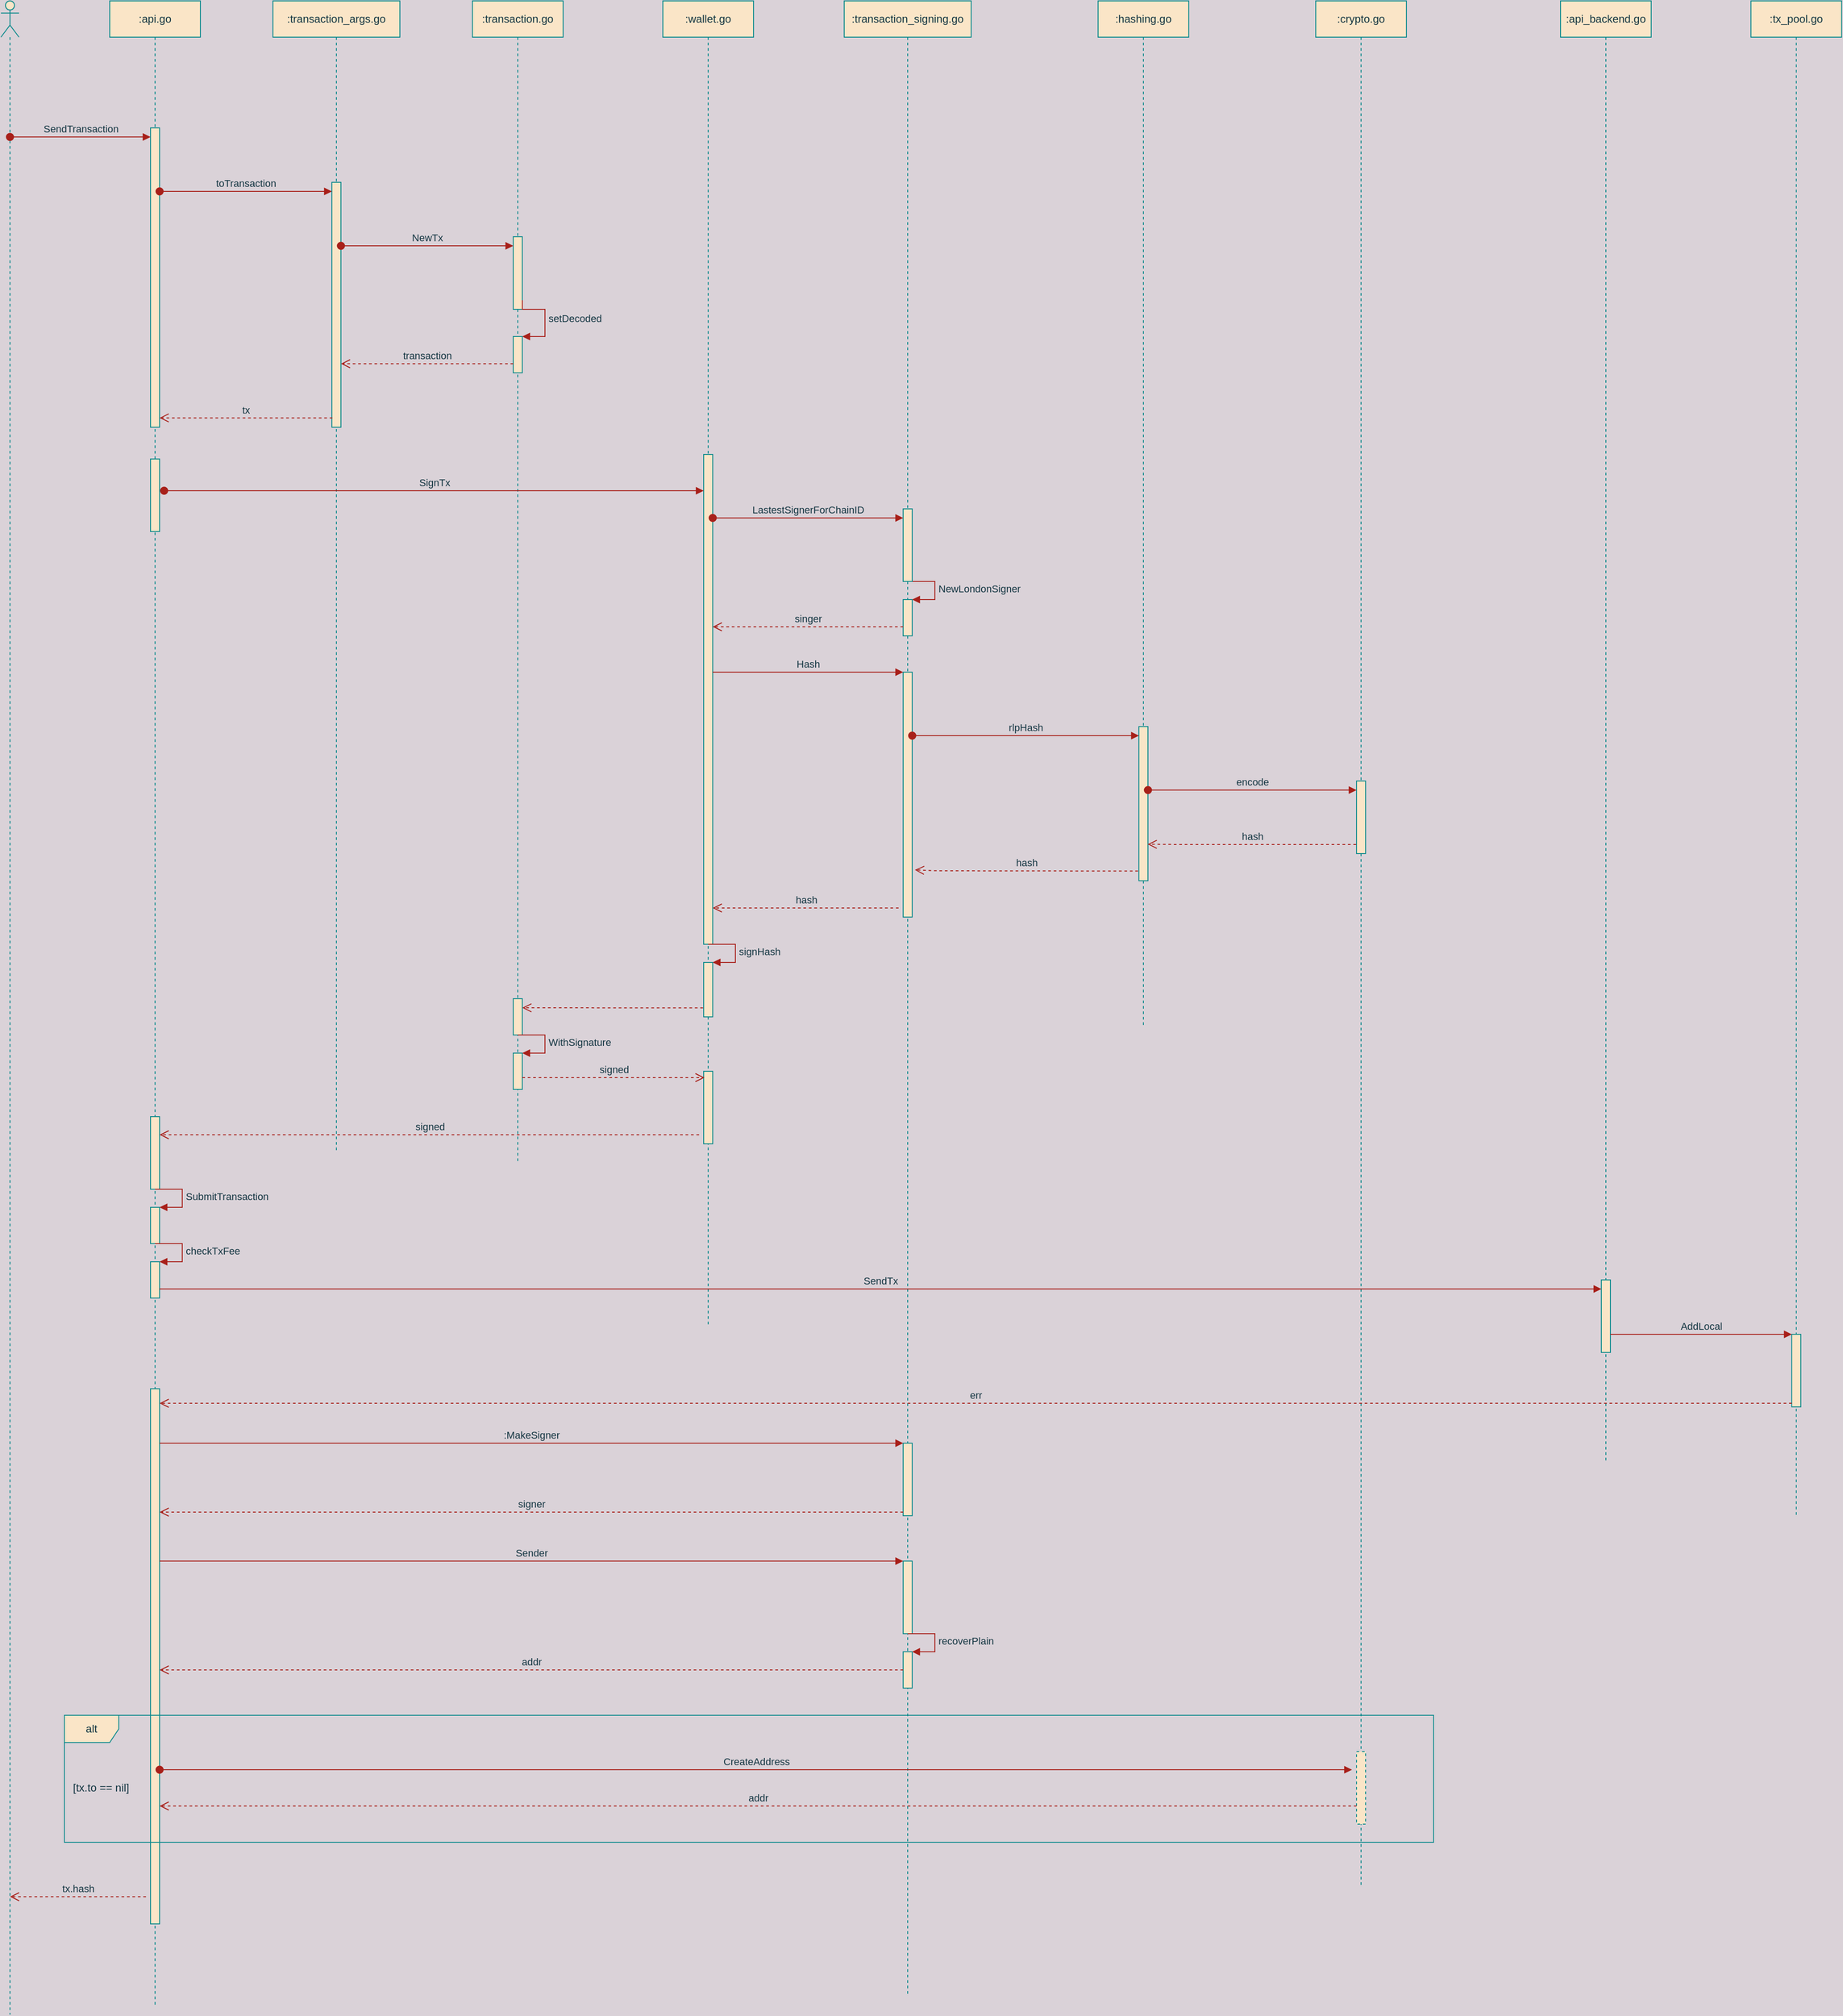 <mxfile version="14.6.13" type="device" pages="2"><diagram id="hYfP_wgVi8Q0d6wNhj1k" name="web3.js"><mxGraphModel dx="946" dy="672" grid="1" gridSize="10" guides="1" tooltips="1" connect="1" arrows="1" fold="1" page="1" pageScale="1" pageWidth="827" pageHeight="1169" background="#DAD2D8" math="0" shadow="0"><root><mxCell id="nomTWCykrpOREJllDoHv-0"/><mxCell id="nomTWCykrpOREJllDoHv-1" parent="nomTWCykrpOREJllDoHv-0"/><mxCell id="74k0Hs4s4AZK8es2aTqJ-17" value=":api.go" style="shape=umlLifeline;perimeter=lifelinePerimeter;whiteSpace=wrap;html=1;container=1;collapsible=0;recursiveResize=0;outlineConnect=0;rounded=0;sketch=0;fillColor=#FAE5C7;strokeColor=#0F8B8D;fontColor=#143642;" parent="nomTWCykrpOREJllDoHv-1" vertex="1"><mxGeometry x="190" y="40" width="100" height="2210" as="geometry"/></mxCell><mxCell id="74k0Hs4s4AZK8es2aTqJ-21" value="" style="html=1;points=[];perimeter=orthogonalPerimeter;rounded=0;sketch=0;fillColor=#FAE5C7;strokeColor=#0F8B8D;fontColor=#143642;" parent="74k0Hs4s4AZK8es2aTqJ-17" vertex="1"><mxGeometry x="45" y="140" width="10" height="330" as="geometry"/></mxCell><mxCell id="bkfPL4BDkFfPH1L2CqaA-3" value="" style="html=1;points=[];perimeter=orthogonalPerimeter;fillColor=#FAE5C7;strokeColor=#0F8B8D;fontColor=#143642;" parent="74k0Hs4s4AZK8es2aTqJ-17" vertex="1"><mxGeometry x="45" y="1230" width="10" height="80" as="geometry"/></mxCell><mxCell id="bkfPL4BDkFfPH1L2CqaA-4" value="" style="html=1;points=[];perimeter=orthogonalPerimeter;fillColor=#FAE5C7;strokeColor=#0F8B8D;fontColor=#143642;" parent="74k0Hs4s4AZK8es2aTqJ-17" vertex="1"><mxGeometry x="45" y="1330" width="10" height="40" as="geometry"/></mxCell><mxCell id="bkfPL4BDkFfPH1L2CqaA-5" value="SubmitTransaction" style="edgeStyle=orthogonalEdgeStyle;html=1;align=left;spacingLeft=2;endArrow=block;rounded=0;entryX=1;entryY=0;labelBackgroundColor=#DAD2D8;strokeColor=#A8201A;fontColor=#143642;" parent="74k0Hs4s4AZK8es2aTqJ-17" target="bkfPL4BDkFfPH1L2CqaA-4" edge="1"><mxGeometry relative="1" as="geometry"><mxPoint x="50" y="1310" as="sourcePoint"/><Array as="points"><mxPoint x="80" y="1310"/></Array></mxGeometry></mxCell><mxCell id="bkfPL4BDkFfPH1L2CqaA-6" value="" style="html=1;points=[];perimeter=orthogonalPerimeter;fillColor=#FAE5C7;strokeColor=#0F8B8D;fontColor=#143642;" parent="74k0Hs4s4AZK8es2aTqJ-17" vertex="1"><mxGeometry x="45" y="1390" width="10" height="40" as="geometry"/></mxCell><mxCell id="bkfPL4BDkFfPH1L2CqaA-7" value="checkTxFee" style="edgeStyle=orthogonalEdgeStyle;html=1;align=left;spacingLeft=2;endArrow=block;rounded=0;entryX=1;entryY=0;labelBackgroundColor=#DAD2D8;strokeColor=#A8201A;fontColor=#143642;" parent="74k0Hs4s4AZK8es2aTqJ-17" target="bkfPL4BDkFfPH1L2CqaA-6" edge="1"><mxGeometry relative="1" as="geometry"><mxPoint x="50" y="1370" as="sourcePoint"/><Array as="points"><mxPoint x="80" y="1370"/></Array></mxGeometry></mxCell><mxCell id="bkfPL4BDkFfPH1L2CqaA-21" value="" style="html=1;points=[];perimeter=orthogonalPerimeter;fillColor=#FAE5C7;strokeColor=#0F8B8D;fontColor=#143642;" parent="74k0Hs4s4AZK8es2aTqJ-17" vertex="1"><mxGeometry x="45" y="1530" width="10" height="590" as="geometry"/></mxCell><mxCell id="74k0Hs4s4AZK8es2aTqJ-18" value=":transaction_args.go" style="shape=umlLifeline;perimeter=lifelinePerimeter;whiteSpace=wrap;html=1;container=1;collapsible=0;recursiveResize=0;outlineConnect=0;rounded=0;sketch=0;fillColor=#FAE5C7;strokeColor=#0F8B8D;fontColor=#143642;" parent="nomTWCykrpOREJllDoHv-1" vertex="1"><mxGeometry x="370" y="40" width="140" height="1270" as="geometry"/></mxCell><mxCell id="74k0Hs4s4AZK8es2aTqJ-27" value="" style="html=1;points=[];perimeter=orthogonalPerimeter;rounded=0;sketch=0;fillColor=#FAE5C7;strokeColor=#0F8B8D;fontColor=#143642;" parent="74k0Hs4s4AZK8es2aTqJ-18" vertex="1"><mxGeometry x="65" y="200" width="10" height="270" as="geometry"/></mxCell><mxCell id="74k0Hs4s4AZK8es2aTqJ-19" value=":transaction.go" style="shape=umlLifeline;perimeter=lifelinePerimeter;whiteSpace=wrap;html=1;container=1;collapsible=0;recursiveResize=0;outlineConnect=0;rounded=0;sketch=0;fillColor=#FAE5C7;strokeColor=#0F8B8D;fontColor=#143642;" parent="nomTWCykrpOREJllDoHv-1" vertex="1"><mxGeometry x="590" y="40" width="100" height="1280" as="geometry"/></mxCell><mxCell id="74k0Hs4s4AZK8es2aTqJ-32" value="" style="html=1;points=[];perimeter=orthogonalPerimeter;rounded=0;sketch=0;fillColor=#FAE5C7;strokeColor=#0F8B8D;fontColor=#143642;" parent="74k0Hs4s4AZK8es2aTqJ-19" vertex="1"><mxGeometry x="45" y="260" width="10" height="80" as="geometry"/></mxCell><mxCell id="p7ytBnaqKVMsV8n_Kilm-5" value="" style="html=1;points=[];perimeter=orthogonalPerimeter;rounded=0;sketch=0;fillColor=#FAE5C7;strokeColor=#0F8B8D;fontColor=#143642;" parent="74k0Hs4s4AZK8es2aTqJ-19" vertex="1"><mxGeometry x="45" y="1100" width="10" height="40" as="geometry"/></mxCell><mxCell id="74k0Hs4s4AZK8es2aTqJ-20" value="" style="shape=umlLifeline;participant=umlActor;perimeter=lifelinePerimeter;whiteSpace=wrap;html=1;container=1;collapsible=0;recursiveResize=0;verticalAlign=top;spacingTop=36;outlineConnect=0;rounded=0;sketch=0;fillColor=#FAE5C7;strokeColor=#0F8B8D;fontColor=#143642;" parent="nomTWCykrpOREJllDoHv-1" vertex="1"><mxGeometry x="70" y="40" width="20" height="2220" as="geometry"/></mxCell><mxCell id="74k0Hs4s4AZK8es2aTqJ-22" value="SendTransaction" style="html=1;verticalAlign=bottom;startArrow=oval;endArrow=block;startSize=8;labelBackgroundColor=#DAD2D8;strokeColor=#A8201A;fontColor=#143642;" parent="nomTWCykrpOREJllDoHv-1" source="74k0Hs4s4AZK8es2aTqJ-20" target="74k0Hs4s4AZK8es2aTqJ-21" edge="1"><mxGeometry relative="1" as="geometry"><mxPoint x="175" y="120" as="sourcePoint"/><Array as="points"><mxPoint x="210" y="190"/></Array></mxGeometry></mxCell><mxCell id="74k0Hs4s4AZK8es2aTqJ-28" value="toTransaction" style="html=1;verticalAlign=bottom;startArrow=oval;endArrow=block;startSize=8;labelBackgroundColor=#DAD2D8;strokeColor=#A8201A;fontColor=#143642;" parent="nomTWCykrpOREJllDoHv-1" source="74k0Hs4s4AZK8es2aTqJ-21" target="74k0Hs4s4AZK8es2aTqJ-27" edge="1"><mxGeometry relative="1" as="geometry"><mxPoint x="260" y="240" as="sourcePoint"/><Array as="points"><mxPoint x="350" y="250"/></Array></mxGeometry></mxCell><mxCell id="74k0Hs4s4AZK8es2aTqJ-33" value="NewTx" style="html=1;verticalAlign=bottom;startArrow=oval;endArrow=block;startSize=8;labelBackgroundColor=#DAD2D8;strokeColor=#A8201A;fontColor=#143642;" parent="nomTWCykrpOREJllDoHv-1" source="74k0Hs4s4AZK8es2aTqJ-27" target="74k0Hs4s4AZK8es2aTqJ-32" edge="1"><mxGeometry relative="1" as="geometry"><mxPoint x="575" y="300" as="sourcePoint"/><Array as="points"><mxPoint x="560" y="310"/></Array></mxGeometry></mxCell><mxCell id="74k0Hs4s4AZK8es2aTqJ-36" value="" style="html=1;points=[];perimeter=orthogonalPerimeter;rounded=0;sketch=0;fillColor=#FAE5C7;strokeColor=#0F8B8D;fontColor=#143642;" parent="nomTWCykrpOREJllDoHv-1" vertex="1"><mxGeometry x="635" y="410" width="10" height="40" as="geometry"/></mxCell><mxCell id="74k0Hs4s4AZK8es2aTqJ-37" value="setDecoded" style="edgeStyle=orthogonalEdgeStyle;html=1;align=left;spacingLeft=2;endArrow=block;rounded=0;entryX=1;entryY=0;labelBackgroundColor=#DAD2D8;strokeColor=#A8201A;fontColor=#143642;" parent="nomTWCykrpOREJllDoHv-1" target="74k0Hs4s4AZK8es2aTqJ-36" edge="1"><mxGeometry relative="1" as="geometry"><mxPoint x="645" y="370" as="sourcePoint"/><Array as="points"><mxPoint x="645" y="380"/><mxPoint x="670" y="380"/><mxPoint x="670" y="410"/></Array></mxGeometry></mxCell><mxCell id="74k0Hs4s4AZK8es2aTqJ-38" value="transaction" style="html=1;verticalAlign=bottom;endArrow=open;dashed=1;endSize=8;labelBackgroundColor=#DAD2D8;strokeColor=#A8201A;fontColor=#143642;" parent="nomTWCykrpOREJllDoHv-1" target="74k0Hs4s4AZK8es2aTqJ-27" edge="1"><mxGeometry relative="1" as="geometry"><mxPoint x="635" y="440" as="sourcePoint"/><mxPoint x="555" y="440" as="targetPoint"/></mxGeometry></mxCell><mxCell id="74k0Hs4s4AZK8es2aTqJ-40" value="tx" style="html=1;verticalAlign=bottom;endArrow=open;dashed=1;endSize=8;exitX=0.059;exitY=0.962;exitDx=0;exitDy=0;exitPerimeter=0;labelBackgroundColor=#DAD2D8;strokeColor=#A8201A;fontColor=#143642;" parent="nomTWCykrpOREJllDoHv-1" source="74k0Hs4s4AZK8es2aTqJ-27" target="74k0Hs4s4AZK8es2aTqJ-21" edge="1"><mxGeometry relative="1" as="geometry"><mxPoint x="414" y="500" as="sourcePoint"/><mxPoint x="334" y="500" as="targetPoint"/><Array as="points"/></mxGeometry></mxCell><mxCell id="74k0Hs4s4AZK8es2aTqJ-41" value=":wallet.go" style="shape=umlLifeline;perimeter=lifelinePerimeter;whiteSpace=wrap;html=1;container=1;collapsible=0;recursiveResize=0;outlineConnect=0;rounded=0;sketch=0;fillColor=#FAE5C7;strokeColor=#0F8B8D;fontColor=#143642;" parent="nomTWCykrpOREJllDoHv-1" vertex="1"><mxGeometry x="800" y="40" width="100" height="1460" as="geometry"/></mxCell><mxCell id="74k0Hs4s4AZK8es2aTqJ-42" value="" style="html=1;points=[];perimeter=orthogonalPerimeter;rounded=0;sketch=0;fillColor=#FAE5C7;strokeColor=#0F8B8D;fontColor=#143642;" parent="74k0Hs4s4AZK8es2aTqJ-41" vertex="1"><mxGeometry x="45" y="500" width="10" height="540" as="geometry"/></mxCell><mxCell id="p7ytBnaqKVMsV8n_Kilm-3" value="" style="html=1;points=[];perimeter=orthogonalPerimeter;rounded=0;sketch=0;fillColor=#FAE5C7;strokeColor=#0F8B8D;fontColor=#143642;" parent="74k0Hs4s4AZK8es2aTqJ-41" vertex="1"><mxGeometry x="45" y="1060" width="10" height="60" as="geometry"/></mxCell><mxCell id="p7ytBnaqKVMsV8n_Kilm-4" value="signHash" style="edgeStyle=orthogonalEdgeStyle;html=1;align=left;spacingLeft=2;endArrow=block;rounded=0;entryX=1;entryY=0;labelBackgroundColor=#DAD2D8;strokeColor=#A8201A;fontColor=#143642;" parent="74k0Hs4s4AZK8es2aTqJ-41" target="p7ytBnaqKVMsV8n_Kilm-3" edge="1"><mxGeometry relative="1" as="geometry"><mxPoint x="50" y="1040" as="sourcePoint"/><Array as="points"><mxPoint x="80" y="1040"/></Array></mxGeometry></mxCell><mxCell id="bkfPL4BDkFfPH1L2CqaA-0" value="" style="html=1;points=[];perimeter=orthogonalPerimeter;fillColor=#FAE5C7;strokeColor=#0F8B8D;fontColor=#143642;" parent="74k0Hs4s4AZK8es2aTqJ-41" vertex="1"><mxGeometry x="45" y="1180" width="10" height="80" as="geometry"/></mxCell><mxCell id="74k0Hs4s4AZK8es2aTqJ-43" value="SignTx" style="html=1;verticalAlign=bottom;startArrow=oval;endArrow=block;startSize=8;labelBackgroundColor=#DAD2D8;strokeColor=#A8201A;fontColor=#143642;" parent="nomTWCykrpOREJllDoHv-1" target="74k0Hs4s4AZK8es2aTqJ-42" edge="1"><mxGeometry relative="1" as="geometry"><mxPoint x="250" y="580" as="sourcePoint"/><Array as="points"><mxPoint x="390" y="580"/></Array></mxGeometry></mxCell><mxCell id="74k0Hs4s4AZK8es2aTqJ-44" value=":transaction_signing.go" style="shape=umlLifeline;perimeter=lifelinePerimeter;whiteSpace=wrap;html=1;container=1;collapsible=0;recursiveResize=0;outlineConnect=0;rounded=0;sketch=0;fillColor=#FAE5C7;strokeColor=#0F8B8D;fontColor=#143642;" parent="nomTWCykrpOREJllDoHv-1" vertex="1"><mxGeometry x="1000" y="40" width="140" height="2200" as="geometry"/></mxCell><mxCell id="74k0Hs4s4AZK8es2aTqJ-47" value="" style="html=1;points=[];perimeter=orthogonalPerimeter;rounded=0;sketch=0;fillColor=#FAE5C7;strokeColor=#0F8B8D;fontColor=#143642;" parent="74k0Hs4s4AZK8es2aTqJ-44" vertex="1"><mxGeometry x="65" y="660" width="10" height="40" as="geometry"/></mxCell><mxCell id="74k0Hs4s4AZK8es2aTqJ-48" value="NewLondonSigner" style="edgeStyle=orthogonalEdgeStyle;html=1;align=left;spacingLeft=2;endArrow=block;rounded=0;entryX=1;entryY=0;labelBackgroundColor=#DAD2D8;strokeColor=#A8201A;fontColor=#143642;" parent="74k0Hs4s4AZK8es2aTqJ-44" target="74k0Hs4s4AZK8es2aTqJ-47" edge="1"><mxGeometry relative="1" as="geometry"><mxPoint x="70" y="640" as="sourcePoint"/><Array as="points"><mxPoint x="100" y="640"/></Array></mxGeometry></mxCell><mxCell id="74k0Hs4s4AZK8es2aTqJ-52" value="" style="html=1;points=[];perimeter=orthogonalPerimeter;rounded=0;sketch=0;fillColor=#FAE5C7;strokeColor=#0F8B8D;fontColor=#143642;" parent="74k0Hs4s4AZK8es2aTqJ-44" vertex="1"><mxGeometry x="65" y="740" width="10" height="270" as="geometry"/></mxCell><mxCell id="bkfPL4BDkFfPH1L2CqaA-27" value="" style="html=1;points=[];perimeter=orthogonalPerimeter;fillColor=#FAE5C7;strokeColor=#0F8B8D;fontColor=#143642;" parent="74k0Hs4s4AZK8es2aTqJ-44" vertex="1"><mxGeometry x="65" y="1720" width="10" height="80" as="geometry"/></mxCell><mxCell id="bkfPL4BDkFfPH1L2CqaA-30" value="" style="html=1;points=[];perimeter=orthogonalPerimeter;fillColor=#FAE5C7;strokeColor=#0F8B8D;fontColor=#143642;" parent="74k0Hs4s4AZK8es2aTqJ-44" vertex="1"><mxGeometry x="65" y="1820" width="10" height="40" as="geometry"/></mxCell><mxCell id="bkfPL4BDkFfPH1L2CqaA-31" value="recoverPlain" style="edgeStyle=orthogonalEdgeStyle;html=1;align=left;spacingLeft=2;endArrow=block;rounded=0;entryX=1;entryY=0;labelBackgroundColor=#DAD2D8;strokeColor=#A8201A;fontColor=#143642;" parent="74k0Hs4s4AZK8es2aTqJ-44" target="bkfPL4BDkFfPH1L2CqaA-30" edge="1"><mxGeometry relative="1" as="geometry"><mxPoint x="70" y="1800" as="sourcePoint"/><Array as="points"><mxPoint x="100" y="1800"/></Array></mxGeometry></mxCell><mxCell id="74k0Hs4s4AZK8es2aTqJ-45" value="" style="html=1;points=[];perimeter=orthogonalPerimeter;rounded=0;sketch=0;fillColor=#FAE5C7;strokeColor=#0F8B8D;fontColor=#143642;" parent="nomTWCykrpOREJllDoHv-1" vertex="1"><mxGeometry x="1065" y="600" width="10" height="80" as="geometry"/></mxCell><mxCell id="74k0Hs4s4AZK8es2aTqJ-46" value="LastestSignerForChainID" style="html=1;verticalAlign=bottom;startArrow=oval;endArrow=block;startSize=8;labelBackgroundColor=#DAD2D8;strokeColor=#A8201A;fontColor=#143642;" parent="nomTWCykrpOREJllDoHv-1" source="74k0Hs4s4AZK8es2aTqJ-42" target="74k0Hs4s4AZK8es2aTqJ-45" edge="1"><mxGeometry relative="1" as="geometry"><mxPoint x="1010" y="600" as="sourcePoint"/><Array as="points"><mxPoint x="970" y="610"/></Array></mxGeometry></mxCell><mxCell id="74k0Hs4s4AZK8es2aTqJ-49" value="singer" style="html=1;verticalAlign=bottom;endArrow=open;dashed=1;endSize=8;labelBackgroundColor=#DAD2D8;strokeColor=#A8201A;fontColor=#143642;" parent="nomTWCykrpOREJllDoHv-1" target="74k0Hs4s4AZK8es2aTqJ-42" edge="1"><mxGeometry relative="1" as="geometry"><mxPoint x="1065" y="730" as="sourcePoint"/><mxPoint x="985" y="730" as="targetPoint"/></mxGeometry></mxCell><mxCell id="74k0Hs4s4AZK8es2aTqJ-53" value="Hash" style="html=1;verticalAlign=bottom;endArrow=block;entryX=0;entryY=0;labelBackgroundColor=#DAD2D8;strokeColor=#A8201A;fontColor=#143642;" parent="nomTWCykrpOREJllDoHv-1" source="74k0Hs4s4AZK8es2aTqJ-42" target="74k0Hs4s4AZK8es2aTqJ-52" edge="1"><mxGeometry relative="1" as="geometry"><mxPoint x="995" y="780" as="sourcePoint"/></mxGeometry></mxCell><mxCell id="74k0Hs4s4AZK8es2aTqJ-55" value=":hashing.go" style="shape=umlLifeline;perimeter=lifelinePerimeter;whiteSpace=wrap;html=1;container=1;collapsible=0;recursiveResize=0;outlineConnect=0;rounded=0;sketch=0;fillColor=#FAE5C7;strokeColor=#0F8B8D;fontColor=#143642;" parent="nomTWCykrpOREJllDoHv-1" vertex="1"><mxGeometry x="1280" y="40" width="100" height="1130" as="geometry"/></mxCell><mxCell id="74k0Hs4s4AZK8es2aTqJ-56" value="" style="html=1;points=[];perimeter=orthogonalPerimeter;rounded=0;sketch=0;fillColor=#FAE5C7;strokeColor=#0F8B8D;fontColor=#143642;" parent="74k0Hs4s4AZK8es2aTqJ-55" vertex="1"><mxGeometry x="45" y="800" width="10" height="170" as="geometry"/></mxCell><mxCell id="74k0Hs4s4AZK8es2aTqJ-57" value="rlpHash" style="html=1;verticalAlign=bottom;startArrow=oval;endArrow=block;startSize=8;labelBackgroundColor=#DAD2D8;strokeColor=#A8201A;fontColor=#143642;" parent="nomTWCykrpOREJllDoHv-1" source="74k0Hs4s4AZK8es2aTqJ-52" target="74k0Hs4s4AZK8es2aTqJ-56" edge="1"><mxGeometry relative="1" as="geometry"><mxPoint x="1265" y="840" as="sourcePoint"/><Array as="points"><mxPoint x="1240" y="850"/></Array></mxGeometry></mxCell><mxCell id="74k0Hs4s4AZK8es2aTqJ-58" value=":crypto.go" style="shape=umlLifeline;perimeter=lifelinePerimeter;whiteSpace=wrap;html=1;container=1;collapsible=0;recursiveResize=0;outlineConnect=0;rounded=0;sketch=0;fillColor=#FAE5C7;strokeColor=#0F8B8D;fontColor=#143642;" parent="nomTWCykrpOREJllDoHv-1" vertex="1"><mxGeometry x="1520" y="40" width="100" height="2080" as="geometry"/></mxCell><mxCell id="74k0Hs4s4AZK8es2aTqJ-59" value="" style="html=1;points=[];perimeter=orthogonalPerimeter;rounded=0;sketch=0;fillColor=#FAE5C7;strokeColor=#0F8B8D;fontColor=#143642;" parent="74k0Hs4s4AZK8es2aTqJ-58" vertex="1"><mxGeometry x="45" y="860" width="10" height="80" as="geometry"/></mxCell><mxCell id="74k0Hs4s4AZK8es2aTqJ-60" value="encode" style="html=1;verticalAlign=bottom;startArrow=oval;endArrow=block;startSize=8;labelBackgroundColor=#DAD2D8;strokeColor=#A8201A;fontColor=#143642;" parent="nomTWCykrpOREJllDoHv-1" source="74k0Hs4s4AZK8es2aTqJ-56" target="74k0Hs4s4AZK8es2aTqJ-59" edge="1"><mxGeometry relative="1" as="geometry"><mxPoint x="1505" y="900" as="sourcePoint"/><Array as="points"><mxPoint x="1490" y="910"/></Array><mxPoint as="offset"/></mxGeometry></mxCell><mxCell id="p7ytBnaqKVMsV8n_Kilm-0" value="hash" style="html=1;verticalAlign=bottom;endArrow=open;dashed=1;endSize=8;exitX=-0.05;exitY=0.875;exitDx=0;exitDy=0;exitPerimeter=0;entryX=0.967;entryY=0.763;entryDx=0;entryDy=0;entryPerimeter=0;labelBackgroundColor=#DAD2D8;strokeColor=#A8201A;fontColor=#143642;" parent="nomTWCykrpOREJllDoHv-1" source="74k0Hs4s4AZK8es2aTqJ-59" target="74k0Hs4s4AZK8es2aTqJ-56" edge="1"><mxGeometry relative="1" as="geometry"><mxPoint x="1560" y="970" as="sourcePoint"/><mxPoint x="1340" y="970" as="targetPoint"/><Array as="points"><mxPoint x="1510" y="970"/><mxPoint x="1370" y="970"/></Array></mxGeometry></mxCell><mxCell id="p7ytBnaqKVMsV8n_Kilm-1" value="hash" style="html=1;verticalAlign=bottom;endArrow=open;dashed=1;endSize=8;exitX=-0.1;exitY=0.937;exitDx=0;exitDy=0;exitPerimeter=0;labelBackgroundColor=#DAD2D8;strokeColor=#A8201A;fontColor=#143642;" parent="nomTWCykrpOREJllDoHv-1" source="74k0Hs4s4AZK8es2aTqJ-56" edge="1"><mxGeometry relative="1" as="geometry"><mxPoint x="1200" y="1000" as="sourcePoint"/><mxPoint x="1078" y="998" as="targetPoint"/><Array as="points"><mxPoint x="1100" y="999"/></Array></mxGeometry></mxCell><mxCell id="p7ytBnaqKVMsV8n_Kilm-2" value="hash" style="html=1;verticalAlign=bottom;endArrow=open;dashed=1;endSize=8;exitX=-0.5;exitY=0.963;exitDx=0;exitDy=0;exitPerimeter=0;labelBackgroundColor=#DAD2D8;strokeColor=#A8201A;fontColor=#143642;" parent="nomTWCykrpOREJllDoHv-1" source="74k0Hs4s4AZK8es2aTqJ-52" target="74k0Hs4s4AZK8es2aTqJ-42" edge="1"><mxGeometry relative="1" as="geometry"><mxPoint x="1030" y="1040" as="sourcePoint"/><mxPoint x="860" y="1040" as="targetPoint"/><Array as="points"><mxPoint x="970" y="1040"/></Array></mxGeometry></mxCell><mxCell id="p7ytBnaqKVMsV8n_Kilm-6" value="" style="html=1;verticalAlign=bottom;endArrow=open;dashed=1;endSize=8;exitX=-0.071;exitY=0.836;exitDx=0;exitDy=0;exitPerimeter=0;labelBackgroundColor=#DAD2D8;strokeColor=#A8201A;fontColor=#143642;" parent="nomTWCykrpOREJllDoHv-1" source="p7ytBnaqKVMsV8n_Kilm-3" edge="1"><mxGeometry relative="1" as="geometry"><mxPoint x="840" y="1150" as="sourcePoint"/><mxPoint x="645" y="1150" as="targetPoint"/></mxGeometry></mxCell><mxCell id="p7ytBnaqKVMsV8n_Kilm-11" value="" style="html=1;points=[];perimeter=orthogonalPerimeter;rounded=0;sketch=0;fillColor=#FAE5C7;strokeColor=#0F8B8D;fontColor=#143642;" parent="nomTWCykrpOREJllDoHv-1" vertex="1"><mxGeometry x="635" y="1200" width="10" height="40" as="geometry"/></mxCell><mxCell id="p7ytBnaqKVMsV8n_Kilm-12" value="WithSignature" style="edgeStyle=orthogonalEdgeStyle;html=1;align=left;spacingLeft=2;endArrow=block;rounded=0;entryX=1;entryY=0;labelBackgroundColor=#DAD2D8;strokeColor=#A8201A;fontColor=#143642;" parent="nomTWCykrpOREJllDoHv-1" target="p7ytBnaqKVMsV8n_Kilm-11" edge="1"><mxGeometry relative="1" as="geometry"><mxPoint x="640" y="1180" as="sourcePoint"/><Array as="points"><mxPoint x="670" y="1180"/></Array></mxGeometry></mxCell><mxCell id="p7ytBnaqKVMsV8n_Kilm-13" value="" style="html=1;points=[];perimeter=orthogonalPerimeter;rounded=0;sketch=0;fillColor=#FAE5C7;strokeColor=#0F8B8D;fontColor=#143642;" parent="nomTWCykrpOREJllDoHv-1" vertex="1"><mxGeometry x="235" y="545" width="10" height="80" as="geometry"/></mxCell><mxCell id="bkfPL4BDkFfPH1L2CqaA-1" value="signed" style="html=1;verticalAlign=bottom;endArrow=open;dashed=1;endSize=8;exitX=1;exitY=0.675;exitDx=0;exitDy=0;exitPerimeter=0;labelBackgroundColor=#DAD2D8;strokeColor=#A8201A;fontColor=#143642;" parent="nomTWCykrpOREJllDoHv-1" source="p7ytBnaqKVMsV8n_Kilm-11" edge="1"><mxGeometry relative="1" as="geometry"><mxPoint x="780" y="1280" as="sourcePoint"/><mxPoint x="846" y="1227" as="targetPoint"/><Array as="points"><mxPoint x="820" y="1227"/><mxPoint x="830" y="1227"/></Array></mxGeometry></mxCell><mxCell id="bkfPL4BDkFfPH1L2CqaA-2" value="signed" style="html=1;verticalAlign=bottom;endArrow=open;dashed=1;endSize=8;labelBackgroundColor=#DAD2D8;strokeColor=#A8201A;fontColor=#143642;" parent="nomTWCykrpOREJllDoHv-1" target="bkfPL4BDkFfPH1L2CqaA-3" edge="1"><mxGeometry relative="1" as="geometry"><mxPoint x="840" y="1290" as="sourcePoint"/><mxPoint x="360" y="1290" as="targetPoint"/></mxGeometry></mxCell><mxCell id="bkfPL4BDkFfPH1L2CqaA-8" value=":api_backend.go" style="shape=umlLifeline;perimeter=lifelinePerimeter;whiteSpace=wrap;html=1;container=1;collapsible=0;recursiveResize=0;outlineConnect=0;fillColor=#FAE5C7;strokeColor=#0F8B8D;fontColor=#143642;" parent="nomTWCykrpOREJllDoHv-1" vertex="1"><mxGeometry x="1790" y="40" width="100" height="1610" as="geometry"/></mxCell><mxCell id="bkfPL4BDkFfPH1L2CqaA-11" value="" style="html=1;points=[];perimeter=orthogonalPerimeter;fillColor=#FAE5C7;strokeColor=#0F8B8D;fontColor=#143642;" parent="bkfPL4BDkFfPH1L2CqaA-8" vertex="1"><mxGeometry x="45" y="1410" width="10" height="80" as="geometry"/></mxCell><mxCell id="bkfPL4BDkFfPH1L2CqaA-10" value="SendTx" style="html=1;verticalAlign=bottom;endArrow=block;exitX=0.981;exitY=0.75;exitDx=0;exitDy=0;exitPerimeter=0;labelBackgroundColor=#DAD2D8;strokeColor=#A8201A;fontColor=#143642;" parent="nomTWCykrpOREJllDoHv-1" source="bkfPL4BDkFfPH1L2CqaA-6" target="bkfPL4BDkFfPH1L2CqaA-11" edge="1"><mxGeometry width="80" relative="1" as="geometry"><mxPoint x="250" y="1460" as="sourcePoint"/><mxPoint x="1830" y="1460" as="targetPoint"/></mxGeometry></mxCell><mxCell id="bkfPL4BDkFfPH1L2CqaA-13" value=":tx_pool.go" style="shape=umlLifeline;perimeter=lifelinePerimeter;whiteSpace=wrap;html=1;container=1;collapsible=0;recursiveResize=0;outlineConnect=0;fillColor=#FAE5C7;strokeColor=#0F8B8D;fontColor=#143642;" parent="nomTWCykrpOREJllDoHv-1" vertex="1"><mxGeometry x="2000" y="40" width="100" height="1670" as="geometry"/></mxCell><mxCell id="bkfPL4BDkFfPH1L2CqaA-18" value="" style="html=1;points=[];perimeter=orthogonalPerimeter;fillColor=#FAE5C7;strokeColor=#0F8B8D;fontColor=#143642;" parent="bkfPL4BDkFfPH1L2CqaA-13" vertex="1"><mxGeometry x="45" y="1470" width="10" height="80" as="geometry"/></mxCell><mxCell id="bkfPL4BDkFfPH1L2CqaA-19" value="AddLocal" style="html=1;verticalAlign=bottom;endArrow=block;entryX=0;entryY=0;labelBackgroundColor=#DAD2D8;strokeColor=#A8201A;fontColor=#143642;" parent="nomTWCykrpOREJllDoHv-1" source="bkfPL4BDkFfPH1L2CqaA-11" target="bkfPL4BDkFfPH1L2CqaA-18" edge="1"><mxGeometry relative="1" as="geometry"><mxPoint x="1970" y="1510" as="sourcePoint"/></mxGeometry></mxCell><mxCell id="bkfPL4BDkFfPH1L2CqaA-20" value="err" style="html=1;verticalAlign=bottom;endArrow=open;dashed=1;endSize=8;exitX=0;exitY=0.95;labelBackgroundColor=#DAD2D8;strokeColor=#A8201A;fontColor=#143642;" parent="nomTWCykrpOREJllDoHv-1" source="bkfPL4BDkFfPH1L2CqaA-18" target="bkfPL4BDkFfPH1L2CqaA-21" edge="1"><mxGeometry relative="1" as="geometry"><mxPoint x="260" y="1586" as="targetPoint"/></mxGeometry></mxCell><mxCell id="bkfPL4BDkFfPH1L2CqaA-24" value="" style="html=1;points=[];perimeter=orthogonalPerimeter;fillColor=#FAE5C7;strokeColor=#0F8B8D;fontColor=#143642;" parent="nomTWCykrpOREJllDoHv-1" vertex="1"><mxGeometry x="1065" y="1630" width="10" height="80" as="geometry"/></mxCell><mxCell id="bkfPL4BDkFfPH1L2CqaA-25" value=":MakeSigner" style="html=1;verticalAlign=bottom;endArrow=block;entryX=0;entryY=0;labelBackgroundColor=#DAD2D8;strokeColor=#A8201A;fontColor=#143642;" parent="nomTWCykrpOREJllDoHv-1" source="bkfPL4BDkFfPH1L2CqaA-21" target="bkfPL4BDkFfPH1L2CqaA-24" edge="1"><mxGeometry relative="1" as="geometry"><mxPoint x="320" y="1630" as="sourcePoint"/></mxGeometry></mxCell><mxCell id="bkfPL4BDkFfPH1L2CqaA-26" value="signer" style="html=1;verticalAlign=bottom;endArrow=open;dashed=1;endSize=8;exitX=0;exitY=0.95;labelBackgroundColor=#DAD2D8;strokeColor=#A8201A;fontColor=#143642;" parent="nomTWCykrpOREJllDoHv-1" source="bkfPL4BDkFfPH1L2CqaA-24" target="bkfPL4BDkFfPH1L2CqaA-21" edge="1"><mxGeometry relative="1" as="geometry"><mxPoint x="995" y="1706" as="targetPoint"/></mxGeometry></mxCell><mxCell id="bkfPL4BDkFfPH1L2CqaA-28" value="Sender" style="html=1;verticalAlign=bottom;endArrow=block;entryX=0;entryY=0;labelBackgroundColor=#DAD2D8;strokeColor=#A8201A;fontColor=#143642;" parent="nomTWCykrpOREJllDoHv-1" source="bkfPL4BDkFfPH1L2CqaA-21" target="bkfPL4BDkFfPH1L2CqaA-27" edge="1"><mxGeometry relative="1" as="geometry"><mxPoint x="995" y="1760" as="sourcePoint"/></mxGeometry></mxCell><mxCell id="bkfPL4BDkFfPH1L2CqaA-32" value="addr" style="html=1;verticalAlign=bottom;endArrow=open;dashed=1;endSize=8;labelBackgroundColor=#DAD2D8;strokeColor=#A8201A;fontColor=#143642;" parent="nomTWCykrpOREJllDoHv-1" source="bkfPL4BDkFfPH1L2CqaA-30" target="bkfPL4BDkFfPH1L2CqaA-21" edge="1"><mxGeometry relative="1" as="geometry"><mxPoint x="940" y="1890" as="sourcePoint"/><mxPoint x="860" y="1890" as="targetPoint"/></mxGeometry></mxCell><mxCell id="bkfPL4BDkFfPH1L2CqaA-33" value="alt" style="shape=umlFrame;whiteSpace=wrap;html=1;fillColor=#FAE5C7;strokeColor=#0F8B8D;fontColor=#143642;" parent="nomTWCykrpOREJllDoHv-1" vertex="1"><mxGeometry x="140" y="1930" width="1510" height="140" as="geometry"/></mxCell><mxCell id="bkfPL4BDkFfPH1L2CqaA-40" value="[tx.to == nil]" style="text;html=1;align=center;verticalAlign=middle;resizable=0;points=[];autosize=1;strokeColor=none;fontColor=#143642;" parent="nomTWCykrpOREJllDoHv-1" vertex="1"><mxGeometry x="140" y="2000" width="80" height="20" as="geometry"/></mxCell><mxCell id="bkfPL4BDkFfPH1L2CqaA-47" value="CreateAddress" style="html=1;verticalAlign=bottom;startArrow=oval;startFill=1;endArrow=block;startSize=8;labelBackgroundColor=#DAD2D8;strokeColor=#A8201A;fontColor=#143642;" parent="nomTWCykrpOREJllDoHv-1" edge="1"><mxGeometry width="60" relative="1" as="geometry"><mxPoint x="245" y="1990" as="sourcePoint"/><mxPoint x="1560" y="1990" as="targetPoint"/></mxGeometry></mxCell><mxCell id="bkfPL4BDkFfPH1L2CqaA-48" value="" style="html=1;points=[];perimeter=orthogonalPerimeter;dashed=1;fillColor=#FAE5C7;strokeColor=#0F8B8D;fontColor=#143642;" parent="nomTWCykrpOREJllDoHv-1" vertex="1"><mxGeometry x="1565" y="1970" width="10" height="80" as="geometry"/></mxCell><mxCell id="bkfPL4BDkFfPH1L2CqaA-50" value="addr" style="html=1;verticalAlign=bottom;endArrow=open;dashed=1;endSize=8;labelBackgroundColor=#DAD2D8;strokeColor=#A8201A;fontColor=#143642;" parent="nomTWCykrpOREJllDoHv-1" edge="1"><mxGeometry relative="1" as="geometry"><mxPoint x="1565" y="2030" as="sourcePoint"/><mxPoint x="245" y="2030" as="targetPoint"/><Array as="points"><mxPoint x="1195" y="2030"/><mxPoint x="985" y="2030"/><mxPoint x="925" y="2030"/></Array></mxGeometry></mxCell><mxCell id="bkfPL4BDkFfPH1L2CqaA-51" value="tx.hash" style="html=1;verticalAlign=bottom;endArrow=open;dashed=1;endSize=8;labelBackgroundColor=#DAD2D8;strokeColor=#A8201A;fontColor=#143642;" parent="nomTWCykrpOREJllDoHv-1" target="74k0Hs4s4AZK8es2aTqJ-20" edge="1"><mxGeometry relative="1" as="geometry"><mxPoint x="230" y="2130" as="sourcePoint"/><mxPoint x="150" y="2130" as="targetPoint"/></mxGeometry></mxCell></root></mxGraphModel></diagram><diagram id="v9qf9Ena5AlWngpH9h1l" name="部署智能合约-流程图"><mxGraphModel dx="946" dy="672" grid="1" gridSize="10" guides="1" tooltips="1" connect="1" arrows="1" fold="1" page="1" pageScale="1" pageWidth="827" pageHeight="1169" background="#DAD2D8" math="0" shadow="0"><root><mxCell id="vbVHhIDUshx64HfrTPh2-0"/><mxCell id="vbVHhIDUshx64HfrTPh2-1" parent="vbVHhIDUshx64HfrTPh2-0"/><mxCell id="FbUVltJyeAvB2aXVlzX--2" value="" style="edgeStyle=orthogonalEdgeStyle;rounded=0;orthogonalLoop=1;jettySize=auto;html=1;entryX=0.5;entryY=0;entryDx=0;entryDy=0;labelBackgroundColor=#DAD2D8;strokeColor=#A8201A;fontColor=#143642;" parent="vbVHhIDUshx64HfrTPh2-1" source="FbUVltJyeAvB2aXVlzX--0" target="FbUVltJyeAvB2aXVlzX--3" edge="1"><mxGeometry relative="1" as="geometry"><mxPoint x="410" y="260" as="targetPoint"/></mxGeometry></mxCell><mxCell id="FbUVltJyeAvB2aXVlzX--0" value="geth ... console" style="rounded=1;whiteSpace=wrap;html=1;fillColor=#FAE5C7;strokeColor=#0F8B8D;fontColor=#143642;" parent="vbVHhIDUshx64HfrTPh2-1" vertex="1"><mxGeometry x="360" y="100" width="120" height="60" as="geometry"/></mxCell><mxCell id="FbUVltJyeAvB2aXVlzX--5" value="" style="edgeStyle=orthogonalEdgeStyle;rounded=0;orthogonalLoop=1;jettySize=auto;html=1;labelBackgroundColor=#DAD2D8;strokeColor=#A8201A;fontColor=#143642;" parent="vbVHhIDUshx64HfrTPh2-1" source="FbUVltJyeAvB2aXVlzX--3" target="FbUVltJyeAvB2aXVlzX--4" edge="1"><mxGeometry relative="1" as="geometry"/></mxCell><mxCell id="FbUVltJyeAvB2aXVlzX--3" value="geth attach ipc:./geth" style="rounded=0;whiteSpace=wrap;html=1;fillColor=#FAE5C7;strokeColor=#0F8B8D;fontColor=#143642;" parent="vbVHhIDUshx64HfrTPh2-1" vertex="1"><mxGeometry x="360" y="240" width="120" height="60" as="geometry"/></mxCell><mxCell id="FbUVltJyeAvB2aXVlzX--7" value="" style="edgeStyle=orthogonalEdgeStyle;rounded=0;orthogonalLoop=1;jettySize=auto;html=1;labelBackgroundColor=#DAD2D8;strokeColor=#A8201A;fontColor=#143642;" parent="vbVHhIDUshx64HfrTPh2-1" source="FbUVltJyeAvB2aXVlzX--4" target="FbUVltJyeAvB2aXVlzX--6" edge="1"><mxGeometry relative="1" as="geometry"/></mxCell><mxCell id="FbUVltJyeAvB2aXVlzX--4" value="abi = JSON.parse('json')" style="whiteSpace=wrap;html=1;rounded=0;fillColor=#FAE5C7;strokeColor=#0F8B8D;fontColor=#143642;" parent="vbVHhIDUshx64HfrTPh2-1" vertex="1"><mxGeometry x="330" y="360" width="180" height="60" as="geometry"/></mxCell><mxCell id="FbUVltJyeAvB2aXVlzX--9" value="" style="edgeStyle=orthogonalEdgeStyle;rounded=0;orthogonalLoop=1;jettySize=auto;html=1;labelBackgroundColor=#DAD2D8;strokeColor=#A8201A;fontColor=#143642;" parent="vbVHhIDUshx64HfrTPh2-1" source="FbUVltJyeAvB2aXVlzX--6" target="FbUVltJyeAvB2aXVlzX--8" edge="1"><mxGeometry relative="1" as="geometry"/></mxCell><mxCell id="FbUVltJyeAvB2aXVlzX--6" value="myContract = eth.contract(abi)" style="whiteSpace=wrap;html=1;rounded=0;fillColor=#FAE5C7;strokeColor=#0F8B8D;fontColor=#143642;" parent="vbVHhIDUshx64HfrTPh2-1" vertex="1"><mxGeometry x="325" y="500" width="190" height="60" as="geometry"/></mxCell><mxCell id="FbUVltJyeAvB2aXVlzX--11" value="" style="edgeStyle=orthogonalEdgeStyle;rounded=0;orthogonalLoop=1;jettySize=auto;html=1;labelBackgroundColor=#DAD2D8;strokeColor=#A8201A;fontColor=#143642;" parent="vbVHhIDUshx64HfrTPh2-1" source="FbUVltJyeAvB2aXVlzX--8" target="FbUVltJyeAvB2aXVlzX--10" edge="1"><mxGeometry relative="1" as="geometry"/></mxCell><mxCell id="FbUVltJyeAvB2aXVlzX--8" value="bytecode = '0xbytecode'" style="whiteSpace=wrap;html=1;rounded=0;fillColor=#FAE5C7;strokeColor=#0F8B8D;fontColor=#143642;" parent="vbVHhIDUshx64HfrTPh2-1" vertex="1"><mxGeometry x="340" y="640" width="160" height="60" as="geometry"/></mxCell><mxCell id="FbUVltJyeAvB2aXVlzX--16" value="" style="edgeStyle=orthogonalEdgeStyle;rounded=0;orthogonalLoop=1;jettySize=auto;html=1;labelBackgroundColor=#DAD2D8;strokeColor=#A8201A;fontColor=#143642;" parent="vbVHhIDUshx64HfrTPh2-1" source="FbUVltJyeAvB2aXVlzX--10" target="FbUVltJyeAvB2aXVlzX--15" edge="1"><mxGeometry relative="1" as="geometry"/></mxCell><mxCell id="FbUVltJyeAvB2aXVlzX--10" value="eth.estimateGas({data:bytecode})" style="whiteSpace=wrap;html=1;rounded=0;fillColor=#FAE5C7;strokeColor=#0F8B8D;fontColor=#143642;" parent="vbVHhIDUshx64HfrTPh2-1" vertex="1"><mxGeometry x="312" y="780" width="216" height="60" as="geometry"/></mxCell><mxCell id="FbUVltJyeAvB2aXVlzX--14" value="" style="edgeStyle=orthogonalEdgeStyle;rounded=0;orthogonalLoop=1;jettySize=auto;html=1;labelBackgroundColor=#DAD2D8;strokeColor=#A8201A;fontColor=#143642;" parent="vbVHhIDUshx64HfrTPh2-1" source="FbUVltJyeAvB2aXVlzX--13" target="FbUVltJyeAvB2aXVlzX--10" edge="1"><mxGeometry relative="1" as="geometry"/></mxCell><mxCell id="FbUVltJyeAvB2aXVlzX--13" value="预估gas费" style="text;html=1;strokeColor=none;fillColor=none;align=center;verticalAlign=middle;whiteSpace=wrap;rounded=0;fontColor=#143642;" parent="vbVHhIDUshx64HfrTPh2-1" vertex="1"><mxGeometry x="200" y="800" width="70" height="20" as="geometry"/></mxCell><mxCell id="FbUVltJyeAvB2aXVlzX--18" value="" style="edgeStyle=orthogonalEdgeStyle;rounded=0;orthogonalLoop=1;jettySize=auto;html=1;labelBackgroundColor=#DAD2D8;strokeColor=#A8201A;fontColor=#143642;" parent="vbVHhIDUshx64HfrTPh2-1" source="FbUVltJyeAvB2aXVlzX--15" target="FbUVltJyeAvB2aXVlzX--17" edge="1"><mxGeometry relative="1" as="geometry"/></mxCell><mxCell id="FbUVltJyeAvB2aXVlzX--15" value="contractInstance = myContract.new({data:bytecode, gas:100000,from:account1}, callback{})" style="whiteSpace=wrap;html=1;rounded=0;fillColor=#FAE5C7;strokeColor=#0F8B8D;fontColor=#143642;" parent="vbVHhIDUshx64HfrTPh2-1" vertex="1"><mxGeometry x="150" y="910" width="540" height="60" as="geometry"/></mxCell><mxCell id="FbUVltJyeAvB2aXVlzX--20" value="" style="edgeStyle=orthogonalEdgeStyle;rounded=0;orthogonalLoop=1;jettySize=auto;html=1;labelBackgroundColor=#DAD2D8;strokeColor=#A8201A;fontColor=#143642;" parent="vbVHhIDUshx64HfrTPh2-1" source="FbUVltJyeAvB2aXVlzX--17" target="FbUVltJyeAvB2aXVlzX--19" edge="1"><mxGeometry relative="1" as="geometry"/></mxCell><mxCell id="FbUVltJyeAvB2aXVlzX--17" value="miner.start(1)" style="whiteSpace=wrap;html=1;rounded=0;fillColor=#FAE5C7;strokeColor=#0F8B8D;fontColor=#143642;" parent="vbVHhIDUshx64HfrTPh2-1" vertex="1"><mxGeometry x="360" y="1050" width="120" height="60" as="geometry"/></mxCell><mxCell id="FbUVltJyeAvB2aXVlzX--19" value="callback -&amp;gt; 回调信息&amp;nbsp;" style="whiteSpace=wrap;html=1;rounded=0;fillColor=#FAE5C7;strokeColor=#0F8B8D;fontColor=#143642;" parent="vbVHhIDUshx64HfrTPh2-1" vertex="1"><mxGeometry x="360" y="1190" width="120" height="60" as="geometry"/></mxCell></root></mxGraphModel></diagram></mxfile>